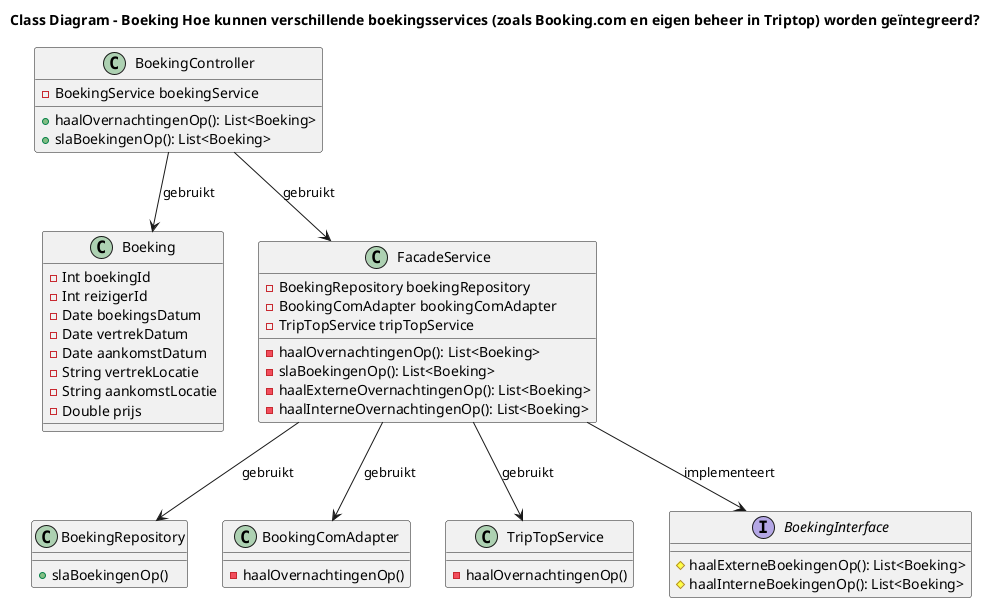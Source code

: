 @startuml
title Class Diagram – Boeking Hoe kunnen verschillende boekingsservices (zoals Booking.com en eigen beheer in Triptop) worden geïntegreerd?

class Boeking {
    -Int boekingId
    -Int reizigerId
    -Date boekingsDatum
    -Date vertrekDatum
    -Date aankomstDatum
    -String vertrekLocatie
    -String aankomstLocatie
    -Double prijs
}
class BoekingController {
    - BoekingService boekingService
    + haalOvernachtingenOp(): List<Boeking>
    + slaBoekingenOp(): List<Boeking>
}


class BoekingRepository {
    + slaBoekingenOp()
}


class FacadeService {
    - BoekingRepository boekingRepository
    - BookingComAdapter bookingComAdapter
    - TripTopService tripTopService
    - haalOvernachtingenOp(): List<Boeking>
    - slaBoekingenOp(): List<Boeking>
    - haalExterneOvernachtingenOp(): List<Boeking>
    - haalInterneOvernachtingenOp(): List<Boeking>
}

class BookingComAdapter {
    - haalOvernachtingenOp()
}

class TripTopService {
    - haalOvernachtingenOp()
}

interface BoekingInterface {
    # haalExterneBoekingenOp(): List<Boeking>
    # haalInterneBoekingenOp(): List<Boeking>
}

BoekingController --> FacadeService: "gebruikt"
BoekingController --> Boeking: "gebruikt"
FacadeService --> BoekingRepository: "gebruikt"
FacadeService --> BoekingInterface: "implementeert"
FacadeService  --> BookingComAdapter : "gebruikt"
FacadeService --> TripTopService : "gebruikt"


@enduml